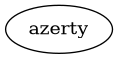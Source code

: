 {
  "sha1": "lkzc6yv8eyiuhh244ymw8nqy4tsl2mp",
  "insertion": {
    "when": "2024-06-03T18:59:34.250Z",
    "user": "plantuml@gmail.com"
  }
}
@startdot
digraph toto {
azerty;
}
@enddot
